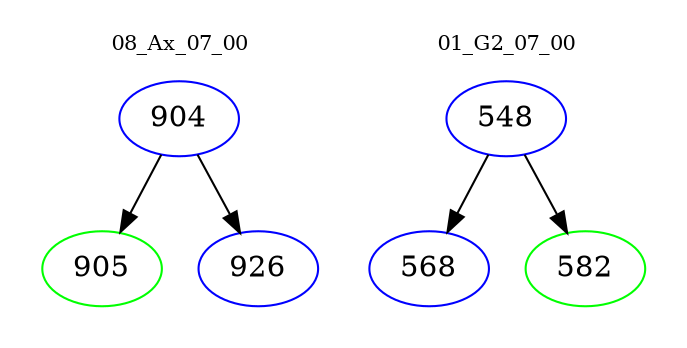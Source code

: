 digraph{
subgraph cluster_0 {
color = white
label = "08_Ax_07_00";
fontsize=10;
T0_904 [label="904", color="blue"]
T0_904 -> T0_905 [color="black"]
T0_905 [label="905", color="green"]
T0_904 -> T0_926 [color="black"]
T0_926 [label="926", color="blue"]
}
subgraph cluster_1 {
color = white
label = "01_G2_07_00";
fontsize=10;
T1_548 [label="548", color="blue"]
T1_548 -> T1_568 [color="black"]
T1_568 [label="568", color="blue"]
T1_548 -> T1_582 [color="black"]
T1_582 [label="582", color="green"]
}
}
